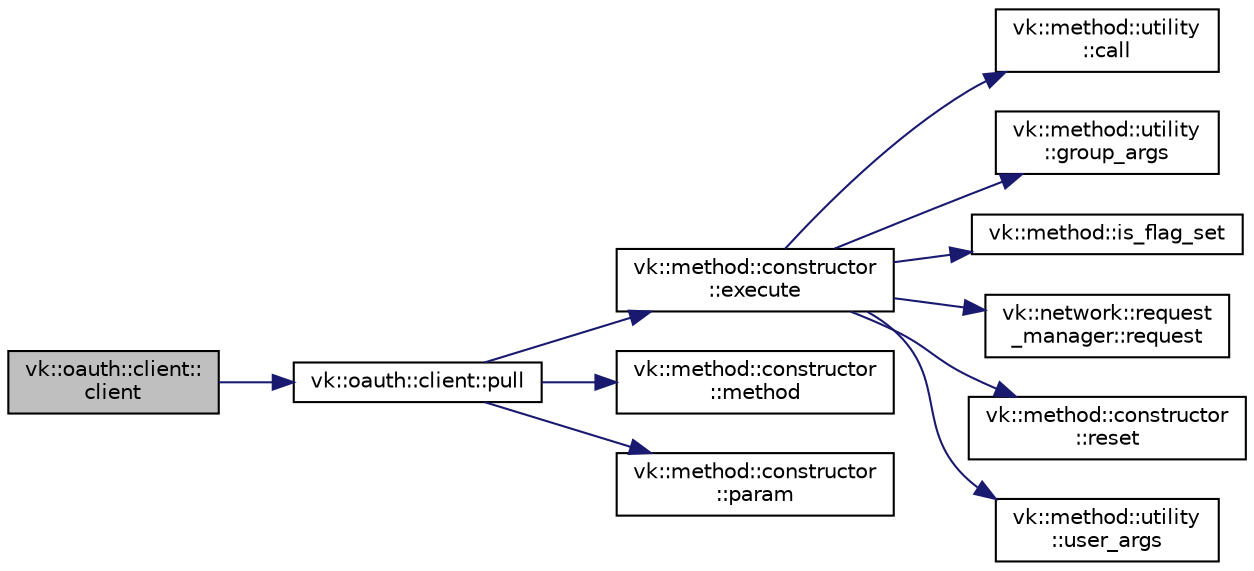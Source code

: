 digraph "vk::oauth::client::client"
{
 // LATEX_PDF_SIZE
  edge [fontname="Helvetica",fontsize="10",labelfontname="Helvetica",labelfontsize="10"];
  node [fontname="Helvetica",fontsize="10",shape=record];
  rankdir="LR";
  Node1 [label="vk::oauth::client::\lclient",height=0.2,width=0.4,color="black", fillcolor="grey75", style="filled", fontcolor="black",tooltip=" "];
  Node1 -> Node2 [color="midnightblue",fontsize="10",style="solid",fontname="Helvetica"];
  Node2 [label="vk::oauth::client::pull",height=0.2,width=0.4,color="black", fillcolor="white", style="filled",URL="$classvk_1_1oauth_1_1client.html#a4e076f3759181ee177f347fdbf36ec70",tooltip="Try get user data."];
  Node2 -> Node3 [color="midnightblue",fontsize="10",style="solid",fontname="Helvetica"];
  Node3 [label="vk::method::constructor\l::execute",height=0.2,width=0.4,color="black", fillcolor="white", style="filled",URL="$classvk_1_1method_1_1constructor.html#a2b5cb59484af52b1a079599267b5df37",tooltip="Process VK request."];
  Node3 -> Node4 [color="midnightblue",fontsize="10",style="solid",fontname="Helvetica"];
  Node4 [label="vk::method::utility\l::call",height=0.2,width=0.4,color="black", fillcolor="white", style="filled",URL="$classvk_1_1method_1_1utility.html#a815a7fb6e71510eedbd05eedaf68db84",tooltip=" "];
  Node3 -> Node5 [color="midnightblue",fontsize="10",style="solid",fontname="Helvetica"];
  Node5 [label="vk::method::utility\l::group_args",height=0.2,width=0.4,color="black", fillcolor="white", style="filled",URL="$classvk_1_1method_1_1utility.html#ac4e5bf79eafb8fe32284b3564cdb68b4",tooltip=" "];
  Node3 -> Node6 [color="midnightblue",fontsize="10",style="solid",fontname="Helvetica"];
  Node6 [label="vk::method::is_flag_set",height=0.2,width=0.4,color="black", fillcolor="white", style="filled",URL="$namespacevk_1_1method.html#a00c0e5c15aff7f7ea788d965e2590112",tooltip=" "];
  Node3 -> Node7 [color="midnightblue",fontsize="10",style="solid",fontname="Helvetica"];
  Node7 [label="vk::network::request\l_manager::request",height=0.2,width=0.4,color="black", fillcolor="white", style="filled",URL="$classvk_1_1network_1_1request__manager.html#a4dc9959c0ea748f6566d4e78b30262aa",tooltip=" "];
  Node3 -> Node8 [color="midnightblue",fontsize="10",style="solid",fontname="Helvetica"];
  Node8 [label="vk::method::constructor\l::reset",height=0.2,width=0.4,color="black", fillcolor="white", style="filled",URL="$classvk_1_1method_1_1constructor.html#a3af81046f0222f41509c7881f6864146",tooltip=" "];
  Node3 -> Node9 [color="midnightblue",fontsize="10",style="solid",fontname="Helvetica"];
  Node9 [label="vk::method::utility\l::user_args",height=0.2,width=0.4,color="black", fillcolor="white", style="filled",URL="$classvk_1_1method_1_1utility.html#a27256dedb3916d18e446b26c120826f4",tooltip=" "];
  Node2 -> Node10 [color="midnightblue",fontsize="10",style="solid",fontname="Helvetica"];
  Node10 [label="vk::method::constructor\l::method",height=0.2,width=0.4,color="black", fillcolor="white", style="filled",URL="$classvk_1_1method_1_1constructor.html#afc49ea0c88f4370ffa0e1d859dc62264",tooltip=" "];
  Node2 -> Node11 [color="midnightblue",fontsize="10",style="solid",fontname="Helvetica"];
  Node11 [label="vk::method::constructor\l::param",height=0.2,width=0.4,color="black", fillcolor="white", style="filled",URL="$classvk_1_1method_1_1constructor.html#a5eb4b8c35543b6df757de8dcb76f7a5d",tooltip=" "];
}
